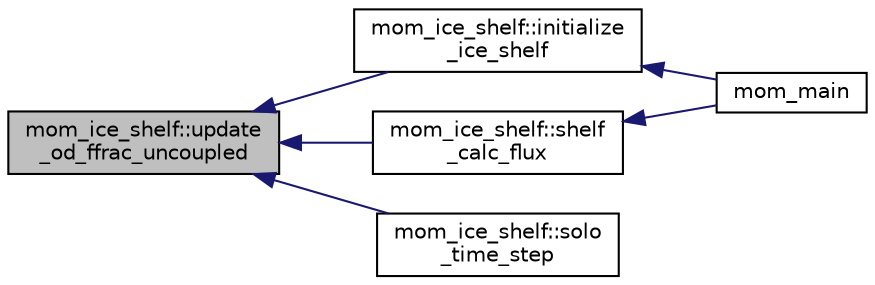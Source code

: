 digraph "mom_ice_shelf::update_od_ffrac_uncoupled"
{
 // INTERACTIVE_SVG=YES
  edge [fontname="Helvetica",fontsize="10",labelfontname="Helvetica",labelfontsize="10"];
  node [fontname="Helvetica",fontsize="10",shape=record];
  rankdir="LR";
  Node418 [label="mom_ice_shelf::update\l_od_ffrac_uncoupled",height=0.2,width=0.4,color="black", fillcolor="grey75", style="filled", fontcolor="black"];
  Node418 -> Node419 [dir="back",color="midnightblue",fontsize="10",style="solid",fontname="Helvetica"];
  Node419 [label="mom_ice_shelf::initialize\l_ice_shelf",height=0.2,width=0.4,color="black", fillcolor="white", style="filled",URL="$namespacemom__ice__shelf.html#ae315e8464ef8a20062e3bccb61886755",tooltip="Initializes shelf model data, parameters and diagnostics. "];
  Node419 -> Node420 [dir="back",color="midnightblue",fontsize="10",style="solid",fontname="Helvetica"];
  Node420 [label="mom_main",height=0.2,width=0.4,color="black", fillcolor="white", style="filled",URL="$MOM__driver_8F90.html#a08fffeb2d8e8acbf9ed4609be6d258c6"];
  Node418 -> Node421 [dir="back",color="midnightblue",fontsize="10",style="solid",fontname="Helvetica"];
  Node421 [label="mom_ice_shelf::shelf\l_calc_flux",height=0.2,width=0.4,color="black", fillcolor="white", style="filled",URL="$namespacemom__ice__shelf.html#a3b0e0cc9f36c5197236cc05867b780df",tooltip="Calculates fluxes between the ocean and ice-shelf using the three-equations formulation (optional to ..."];
  Node421 -> Node420 [dir="back",color="midnightblue",fontsize="10",style="solid",fontname="Helvetica"];
  Node418 -> Node422 [dir="back",color="midnightblue",fontsize="10",style="solid",fontname="Helvetica"];
  Node422 [label="mom_ice_shelf::solo\l_time_step",height=0.2,width=0.4,color="black", fillcolor="white", style="filled",URL="$namespacemom__ice__shelf.html#ac084bdc5be4e708e3263488e9574a3c9"];
}
